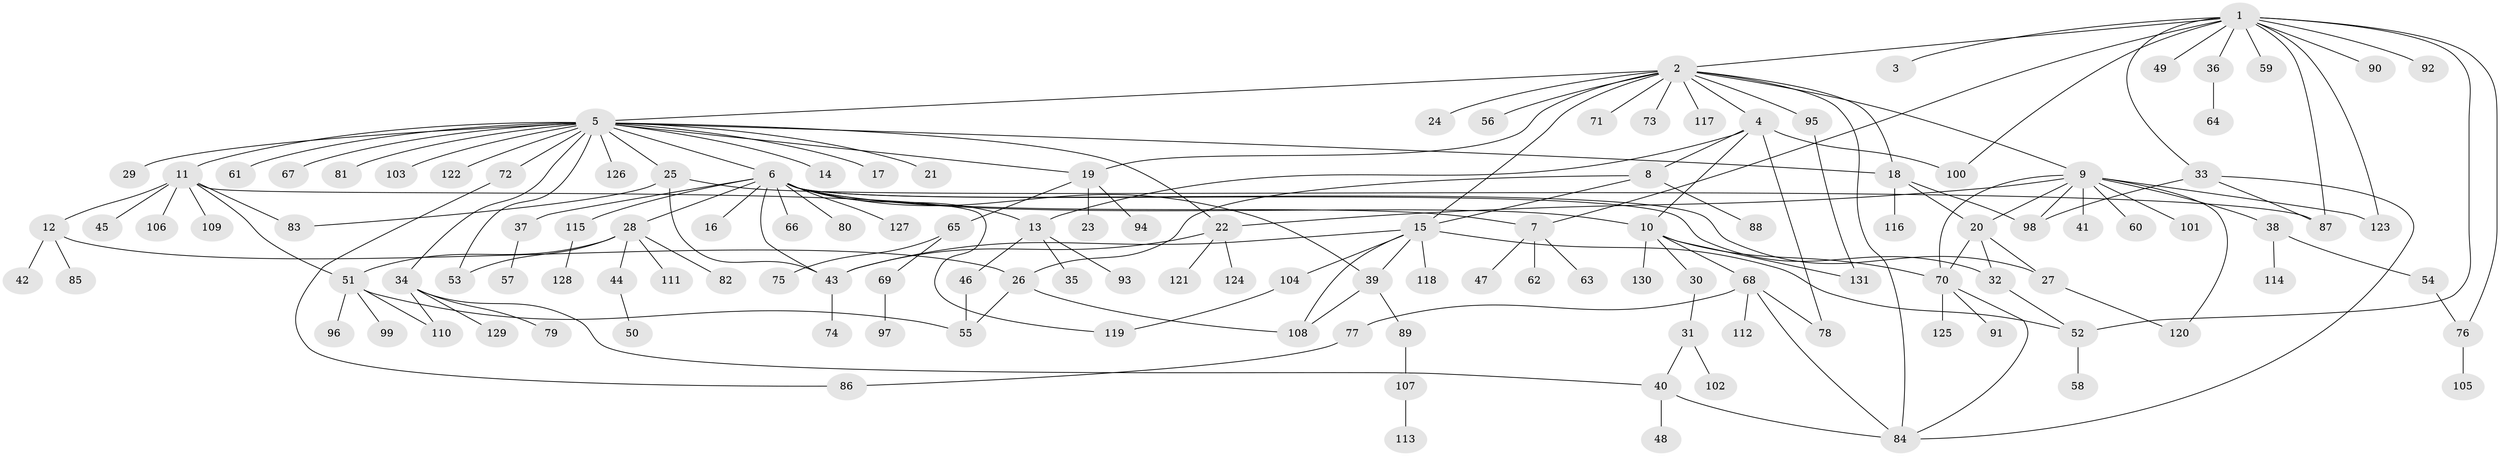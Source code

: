 // Generated by graph-tools (version 1.1) at 2025/35/03/09/25 02:35:24]
// undirected, 131 vertices, 174 edges
graph export_dot {
graph [start="1"]
  node [color=gray90,style=filled];
  1;
  2;
  3;
  4;
  5;
  6;
  7;
  8;
  9;
  10;
  11;
  12;
  13;
  14;
  15;
  16;
  17;
  18;
  19;
  20;
  21;
  22;
  23;
  24;
  25;
  26;
  27;
  28;
  29;
  30;
  31;
  32;
  33;
  34;
  35;
  36;
  37;
  38;
  39;
  40;
  41;
  42;
  43;
  44;
  45;
  46;
  47;
  48;
  49;
  50;
  51;
  52;
  53;
  54;
  55;
  56;
  57;
  58;
  59;
  60;
  61;
  62;
  63;
  64;
  65;
  66;
  67;
  68;
  69;
  70;
  71;
  72;
  73;
  74;
  75;
  76;
  77;
  78;
  79;
  80;
  81;
  82;
  83;
  84;
  85;
  86;
  87;
  88;
  89;
  90;
  91;
  92;
  93;
  94;
  95;
  96;
  97;
  98;
  99;
  100;
  101;
  102;
  103;
  104;
  105;
  106;
  107;
  108;
  109;
  110;
  111;
  112;
  113;
  114;
  115;
  116;
  117;
  118;
  119;
  120;
  121;
  122;
  123;
  124;
  125;
  126;
  127;
  128;
  129;
  130;
  131;
  1 -- 2;
  1 -- 3;
  1 -- 7;
  1 -- 33;
  1 -- 36;
  1 -- 49;
  1 -- 52;
  1 -- 59;
  1 -- 76;
  1 -- 87;
  1 -- 90;
  1 -- 92;
  1 -- 100;
  1 -- 123;
  2 -- 4;
  2 -- 5;
  2 -- 9;
  2 -- 15;
  2 -- 18;
  2 -- 19;
  2 -- 24;
  2 -- 56;
  2 -- 71;
  2 -- 73;
  2 -- 84;
  2 -- 95;
  2 -- 117;
  4 -- 8;
  4 -- 10;
  4 -- 13;
  4 -- 78;
  4 -- 100;
  5 -- 6;
  5 -- 11;
  5 -- 14;
  5 -- 17;
  5 -- 18;
  5 -- 19;
  5 -- 21;
  5 -- 22;
  5 -- 25;
  5 -- 29;
  5 -- 34;
  5 -- 53;
  5 -- 61;
  5 -- 67;
  5 -- 72;
  5 -- 81;
  5 -- 103;
  5 -- 122;
  5 -- 126;
  6 -- 7;
  6 -- 10;
  6 -- 13;
  6 -- 16;
  6 -- 27;
  6 -- 28;
  6 -- 32;
  6 -- 37;
  6 -- 39;
  6 -- 43;
  6 -- 66;
  6 -- 80;
  6 -- 115;
  6 -- 127;
  7 -- 47;
  7 -- 62;
  7 -- 63;
  8 -- 15;
  8 -- 26;
  8 -- 88;
  9 -- 20;
  9 -- 22;
  9 -- 38;
  9 -- 41;
  9 -- 60;
  9 -- 70;
  9 -- 98;
  9 -- 101;
  9 -- 120;
  9 -- 123;
  10 -- 30;
  10 -- 68;
  10 -- 70;
  10 -- 130;
  10 -- 131;
  11 -- 12;
  11 -- 45;
  11 -- 51;
  11 -- 83;
  11 -- 106;
  11 -- 109;
  11 -- 119;
  12 -- 26;
  12 -- 42;
  12 -- 85;
  13 -- 35;
  13 -- 46;
  13 -- 93;
  15 -- 39;
  15 -- 43;
  15 -- 52;
  15 -- 104;
  15 -- 108;
  15 -- 118;
  18 -- 20;
  18 -- 98;
  18 -- 116;
  19 -- 23;
  19 -- 65;
  19 -- 94;
  20 -- 27;
  20 -- 32;
  20 -- 70;
  22 -- 43;
  22 -- 121;
  22 -- 124;
  25 -- 43;
  25 -- 83;
  25 -- 87;
  26 -- 55;
  26 -- 108;
  27 -- 120;
  28 -- 44;
  28 -- 51;
  28 -- 53;
  28 -- 82;
  28 -- 111;
  30 -- 31;
  31 -- 40;
  31 -- 102;
  32 -- 52;
  33 -- 84;
  33 -- 87;
  33 -- 98;
  34 -- 40;
  34 -- 79;
  34 -- 110;
  34 -- 129;
  36 -- 64;
  37 -- 57;
  38 -- 54;
  38 -- 114;
  39 -- 89;
  39 -- 108;
  40 -- 48;
  40 -- 84;
  43 -- 74;
  44 -- 50;
  46 -- 55;
  51 -- 55;
  51 -- 96;
  51 -- 99;
  51 -- 110;
  52 -- 58;
  54 -- 76;
  65 -- 69;
  65 -- 75;
  68 -- 77;
  68 -- 78;
  68 -- 84;
  68 -- 112;
  69 -- 97;
  70 -- 84;
  70 -- 91;
  70 -- 125;
  72 -- 86;
  76 -- 105;
  77 -- 86;
  89 -- 107;
  95 -- 131;
  104 -- 119;
  107 -- 113;
  115 -- 128;
}
